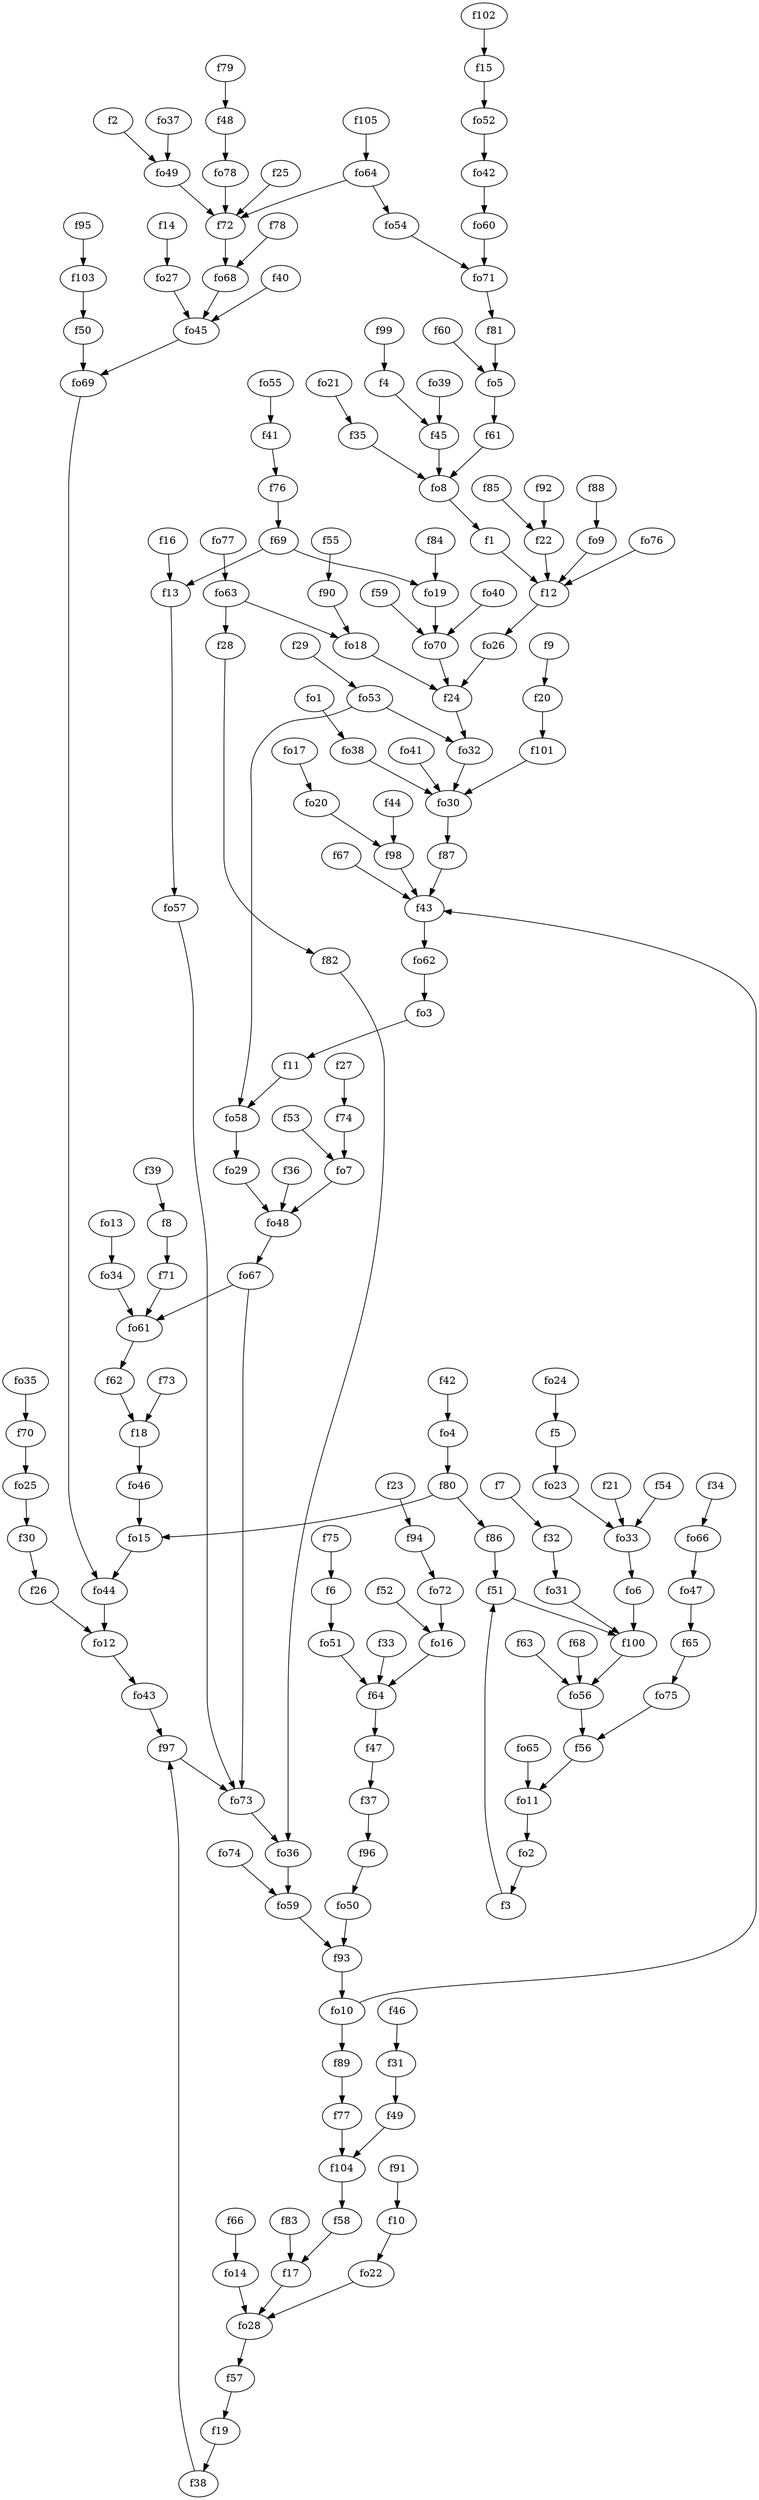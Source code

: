 strict digraph  {
f1;
f2;
f3;
f4;
f5;
f6;
f7;
f8;
f9;
f10;
f11;
f12;
f13;
f14;
f15;
f16;
f17;
f18;
f19;
f20;
f21;
f22;
f23;
f24;
f25;
f26;
f27;
f28;
f29;
f30;
f31;
f32;
f33;
f34;
f35;
f36;
f37;
f38;
f39;
f40;
f41;
f42;
f43;
f44;
f45;
f46;
f47;
f48;
f49;
f50;
f51;
f52;
f53;
f54;
f55;
f56;
f57;
f58;
f59;
f60;
f61;
f62;
f63;
f64;
f65;
f66;
f67;
f68;
f69;
f70;
f71;
f72;
f73;
f74;
f75;
f76;
f77;
f78;
f79;
f80;
f81;
f82;
f83;
f84;
f85;
f86;
f87;
f88;
f89;
f90;
f91;
f92;
f93;
f94;
f95;
f96;
f97;
f98;
f99;
f100;
f101;
f102;
f103;
f104;
f105;
fo1;
fo2;
fo3;
fo4;
fo5;
fo6;
fo7;
fo8;
fo9;
fo10;
fo11;
fo12;
fo13;
fo14;
fo15;
fo16;
fo17;
fo18;
fo19;
fo20;
fo21;
fo22;
fo23;
fo24;
fo25;
fo26;
fo27;
fo28;
fo29;
fo30;
fo31;
fo32;
fo33;
fo34;
fo35;
fo36;
fo37;
fo38;
fo39;
fo40;
fo41;
fo42;
fo43;
fo44;
fo45;
fo46;
fo47;
fo48;
fo49;
fo50;
fo51;
fo52;
fo53;
fo54;
fo55;
fo56;
fo57;
fo58;
fo59;
fo60;
fo61;
fo62;
fo63;
fo64;
fo65;
fo66;
fo67;
fo68;
fo69;
fo70;
fo71;
fo72;
fo73;
fo74;
fo75;
fo76;
fo77;
fo78;
f1 -> f12  [weight=2];
f2 -> fo49  [weight=2];
f3 -> f51  [weight=2];
f4 -> f45  [weight=2];
f5 -> fo23  [weight=2];
f6 -> fo51  [weight=2];
f7 -> f32  [weight=2];
f8 -> f71  [weight=2];
f9 -> f20  [weight=2];
f10 -> fo22  [weight=2];
f11 -> fo58  [weight=2];
f12 -> fo26  [weight=2];
f13 -> fo57  [weight=2];
f14 -> fo27  [weight=2];
f15 -> fo52  [weight=2];
f16 -> f13  [weight=2];
f17 -> fo28  [weight=2];
f18 -> fo46  [weight=2];
f19 -> f38  [weight=2];
f20 -> f101  [weight=2];
f21 -> fo33  [weight=2];
f22 -> f12  [weight=2];
f23 -> f94  [weight=2];
f24 -> fo32  [weight=2];
f25 -> f72  [weight=2];
f26 -> fo12  [weight=2];
f27 -> f74  [weight=2];
f28 -> f82  [weight=2];
f29 -> fo53  [weight=2];
f30 -> f26  [weight=2];
f31 -> f49  [weight=2];
f32 -> fo31  [weight=2];
f33 -> f64  [weight=2];
f34 -> fo66  [weight=2];
f35 -> fo8  [weight=2];
f36 -> fo48  [weight=2];
f37 -> f96  [weight=2];
f38 -> f97  [weight=2];
f39 -> f8  [weight=2];
f40 -> fo45  [weight=2];
f41 -> f76  [weight=2];
f42 -> fo4  [weight=2];
f43 -> fo62  [weight=2];
f44 -> f98  [weight=2];
f45 -> fo8  [weight=2];
f46 -> f31  [weight=2];
f47 -> f37  [weight=2];
f48 -> fo78  [weight=2];
f49 -> f104  [weight=2];
f50 -> fo69  [weight=2];
f51 -> f100  [weight=2];
f52 -> fo16  [weight=2];
f53 -> fo7  [weight=2];
f54 -> fo33  [weight=2];
f55 -> f90  [weight=2];
f56 -> fo11  [weight=2];
f57 -> f19  [weight=2];
f58 -> f17  [weight=2];
f59 -> fo70  [weight=2];
f60 -> fo5  [weight=2];
f61 -> fo8  [weight=2];
f62 -> f18  [weight=2];
f63 -> fo56  [weight=2];
f64 -> f47  [weight=2];
f65 -> fo75  [weight=2];
f66 -> fo14  [weight=2];
f67 -> f43  [weight=2];
f68 -> fo56  [weight=2];
f69 -> f13  [weight=2];
f69 -> fo19  [weight=2];
f70 -> fo25  [weight=2];
f71 -> fo61  [weight=2];
f72 -> fo68  [weight=2];
f73 -> f18  [weight=2];
f74 -> fo7  [weight=2];
f75 -> f6  [weight=2];
f76 -> f69  [weight=2];
f77 -> f104  [weight=2];
f78 -> fo68  [weight=2];
f79 -> f48  [weight=2];
f80 -> f86  [weight=2];
f80 -> fo15  [weight=2];
f81 -> fo5  [weight=2];
f82 -> fo36  [weight=2];
f83 -> f17  [weight=2];
f84 -> fo19  [weight=2];
f85 -> f22  [weight=2];
f86 -> f51  [weight=2];
f87 -> f43  [weight=2];
f88 -> fo9  [weight=2];
f89 -> f77  [weight=2];
f90 -> fo18  [weight=2];
f91 -> f10  [weight=2];
f92 -> f22  [weight=2];
f93 -> fo10  [weight=2];
f94 -> fo72  [weight=2];
f95 -> f103  [weight=2];
f96 -> fo50  [weight=2];
f97 -> fo73  [weight=2];
f98 -> f43  [weight=2];
f99 -> f4  [weight=2];
f100 -> fo56  [weight=2];
f101 -> fo30  [weight=2];
f102 -> f15  [weight=2];
f103 -> f50  [weight=2];
f104 -> f58  [weight=2];
f105 -> fo64  [weight=2];
fo1 -> fo38  [weight=2];
fo2 -> f3  [weight=2];
fo3 -> f11  [weight=2];
fo4 -> f80  [weight=2];
fo5 -> f61  [weight=2];
fo6 -> f100  [weight=2];
fo7 -> fo48  [weight=2];
fo8 -> f1  [weight=2];
fo9 -> f12  [weight=2];
fo10 -> f43  [weight=2];
fo10 -> f89  [weight=2];
fo11 -> fo2  [weight=2];
fo12 -> fo43  [weight=2];
fo13 -> fo34  [weight=2];
fo14 -> fo28  [weight=2];
fo15 -> fo44  [weight=2];
fo16 -> f64  [weight=2];
fo17 -> fo20  [weight=2];
fo18 -> f24  [weight=2];
fo19 -> fo70  [weight=2];
fo20 -> f98  [weight=2];
fo21 -> f35  [weight=2];
fo22 -> fo28  [weight=2];
fo23 -> fo33  [weight=2];
fo24 -> f5  [weight=2];
fo25 -> f30  [weight=2];
fo26 -> f24  [weight=2];
fo27 -> fo45  [weight=2];
fo28 -> f57  [weight=2];
fo29 -> fo48  [weight=2];
fo30 -> f87  [weight=2];
fo31 -> f100  [weight=2];
fo32 -> fo30  [weight=2];
fo33 -> fo6  [weight=2];
fo34 -> fo61  [weight=2];
fo35 -> f70  [weight=2];
fo36 -> fo59  [weight=2];
fo37 -> fo49  [weight=2];
fo38 -> fo30  [weight=2];
fo39 -> f45  [weight=2];
fo40 -> fo70  [weight=2];
fo41 -> fo30  [weight=2];
fo42 -> fo60  [weight=2];
fo43 -> f97  [weight=2];
fo44 -> fo12  [weight=2];
fo45 -> fo69  [weight=2];
fo46 -> fo15  [weight=2];
fo47 -> f65  [weight=2];
fo48 -> fo67  [weight=2];
fo49 -> f72  [weight=2];
fo50 -> f93  [weight=2];
fo51 -> f64  [weight=2];
fo52 -> fo42  [weight=2];
fo53 -> fo58  [weight=2];
fo53 -> fo32  [weight=2];
fo54 -> fo71  [weight=2];
fo55 -> f41  [weight=2];
fo56 -> f56  [weight=2];
fo57 -> fo73  [weight=2];
fo58 -> fo29  [weight=2];
fo59 -> f93  [weight=2];
fo60 -> fo71  [weight=2];
fo61 -> f62  [weight=2];
fo62 -> fo3  [weight=2];
fo63 -> f28  [weight=2];
fo63 -> fo18  [weight=2];
fo64 -> fo54  [weight=2];
fo64 -> f72  [weight=2];
fo65 -> fo11  [weight=2];
fo66 -> fo47  [weight=2];
fo67 -> fo61  [weight=2];
fo67 -> fo73  [weight=2];
fo68 -> fo45  [weight=2];
fo69 -> fo44  [weight=2];
fo70 -> f24  [weight=2];
fo71 -> f81  [weight=2];
fo72 -> fo16  [weight=2];
fo73 -> fo36  [weight=2];
fo74 -> fo59  [weight=2];
fo75 -> f56  [weight=2];
fo76 -> f12  [weight=2];
fo77 -> fo63  [weight=2];
fo78 -> f72  [weight=2];
}
